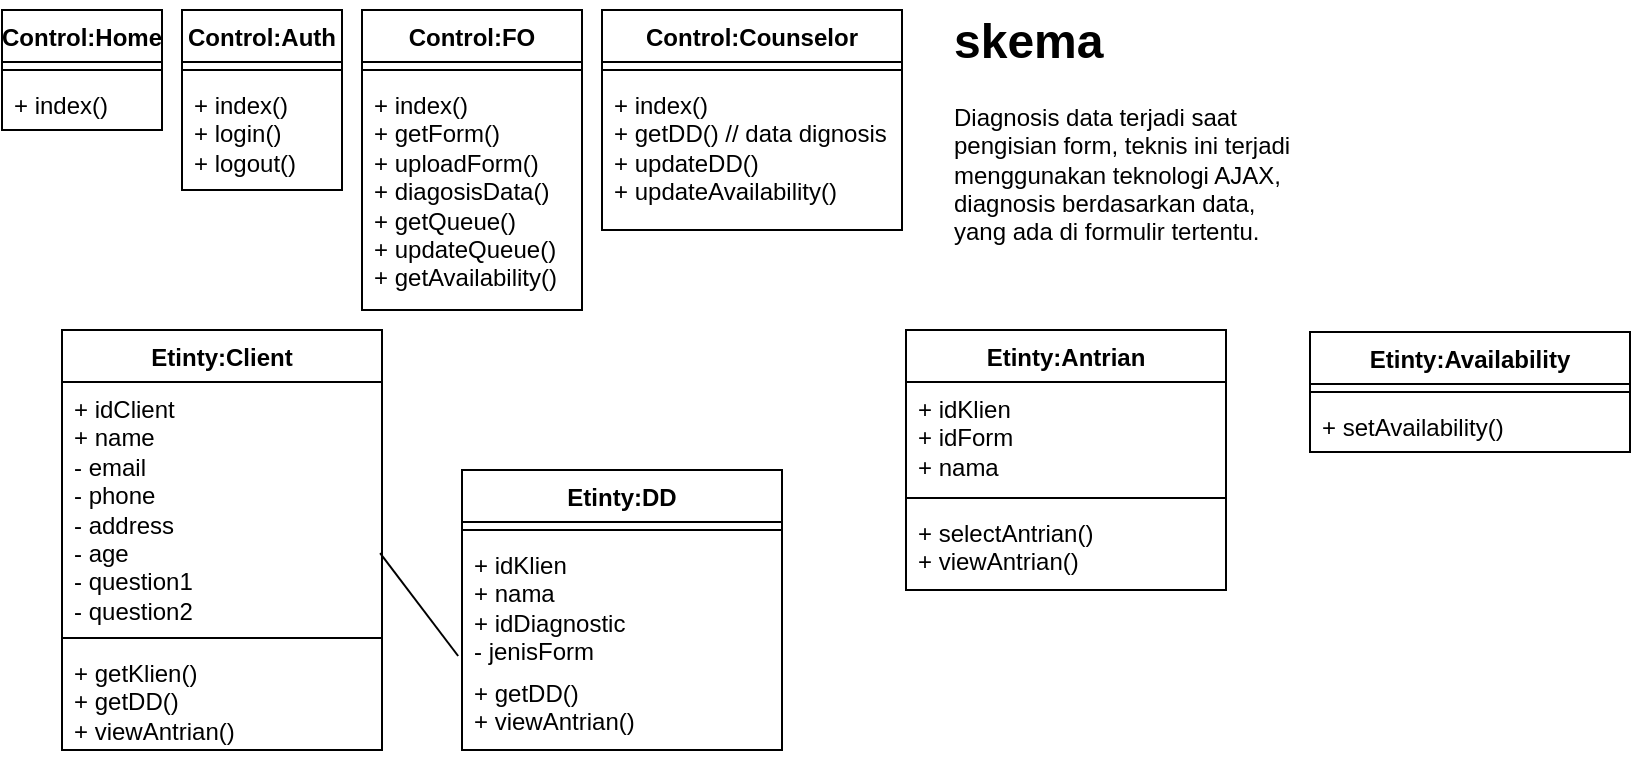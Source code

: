 <mxfile version="24.8.9">
  <diagram name="Page-1" id="KMwcI6bS_wRoA6phkeQ-">
    <mxGraphModel dx="880" dy="468" grid="1" gridSize="10" guides="1" tooltips="1" connect="1" arrows="1" fold="1" page="1" pageScale="1" pageWidth="850" pageHeight="1100" math="0" shadow="0">
      <root>
        <mxCell id="0" />
        <mxCell id="1" parent="0" />
        <mxCell id="JW8OHUgVRJeFFy1cACJR-1" value="Etinty:Client" style="swimlane;fontStyle=1;align=center;verticalAlign=top;childLayout=stackLayout;horizontal=1;startSize=26;horizontalStack=0;resizeParent=1;resizeParentMax=0;resizeLast=0;collapsible=1;marginBottom=0;whiteSpace=wrap;html=1;" parent="1" vertex="1">
          <mxGeometry x="40" y="190" width="160" height="210" as="geometry">
            <mxRectangle x="100" y="190" width="110" height="30" as="alternateBounds" />
          </mxGeometry>
        </mxCell>
        <mxCell id="JW8OHUgVRJeFFy1cACJR-2" value="+ idClient&lt;div&gt;+ name&lt;/div&gt;&lt;div&gt;- email&lt;/div&gt;&lt;div&gt;- phone&lt;br&gt;- address&lt;br&gt;- age&lt;br&gt;&lt;/div&gt;&lt;div&gt;- question1&lt;/div&gt;&lt;div&gt;-&amp;nbsp;&lt;span style=&quot;background-color: initial;&quot;&gt;question2&lt;/span&gt;&lt;/div&gt;" style="text;strokeColor=none;fillColor=none;align=left;verticalAlign=top;spacingLeft=4;spacingRight=4;overflow=hidden;rotatable=0;points=[[0,0.5],[1,0.5]];portConstraint=eastwest;whiteSpace=wrap;html=1;" parent="JW8OHUgVRJeFFy1cACJR-1" vertex="1">
          <mxGeometry y="26" width="160" height="124" as="geometry" />
        </mxCell>
        <mxCell id="JW8OHUgVRJeFFy1cACJR-3" value="" style="line;strokeWidth=1;fillColor=none;align=left;verticalAlign=middle;spacingTop=-1;spacingLeft=3;spacingRight=3;rotatable=0;labelPosition=right;points=[];portConstraint=eastwest;strokeColor=inherit;" parent="JW8OHUgVRJeFFy1cACJR-1" vertex="1">
          <mxGeometry y="150" width="160" height="8" as="geometry" />
        </mxCell>
        <mxCell id="JW8OHUgVRJeFFy1cACJR-4" value="+ getKlien()&lt;br&gt;+ getDD()&lt;br&gt;+ viewAntrian()" style="text;strokeColor=none;fillColor=none;align=left;verticalAlign=top;spacingLeft=4;spacingRight=4;overflow=hidden;rotatable=0;points=[[0,0.5],[1,0.5]];portConstraint=eastwest;whiteSpace=wrap;html=1;" parent="JW8OHUgVRJeFFy1cACJR-1" vertex="1">
          <mxGeometry y="158" width="160" height="52" as="geometry" />
        </mxCell>
        <mxCell id="JW8OHUgVRJeFFy1cACJR-5" value="Etinty:Antrian" style="swimlane;fontStyle=1;align=center;verticalAlign=top;childLayout=stackLayout;horizontal=1;startSize=26;horizontalStack=0;resizeParent=1;resizeParentMax=0;resizeLast=0;collapsible=1;marginBottom=0;whiteSpace=wrap;html=1;" parent="1" vertex="1">
          <mxGeometry x="462" y="190" width="160" height="130" as="geometry" />
        </mxCell>
        <mxCell id="JW8OHUgVRJeFFy1cACJR-6" value="+ idKlien&lt;br&gt;+ idForm&lt;br&gt;+ nama" style="text;strokeColor=none;fillColor=none;align=left;verticalAlign=top;spacingLeft=4;spacingRight=4;overflow=hidden;rotatable=0;points=[[0,0.5],[1,0.5]];portConstraint=eastwest;whiteSpace=wrap;html=1;" parent="JW8OHUgVRJeFFy1cACJR-5" vertex="1">
          <mxGeometry y="26" width="160" height="54" as="geometry" />
        </mxCell>
        <mxCell id="JW8OHUgVRJeFFy1cACJR-7" value="" style="line;strokeWidth=1;fillColor=none;align=left;verticalAlign=middle;spacingTop=-1;spacingLeft=3;spacingRight=3;rotatable=0;labelPosition=right;points=[];portConstraint=eastwest;strokeColor=inherit;" parent="JW8OHUgVRJeFFy1cACJR-5" vertex="1">
          <mxGeometry y="80" width="160" height="8" as="geometry" />
        </mxCell>
        <mxCell id="JW8OHUgVRJeFFy1cACJR-8" value="+ selectAntrian()&lt;br&gt;+ viewAntrian()" style="text;strokeColor=none;fillColor=none;align=left;verticalAlign=top;spacingLeft=4;spacingRight=4;overflow=hidden;rotatable=0;points=[[0,0.5],[1,0.5]];portConstraint=eastwest;whiteSpace=wrap;html=1;" parent="JW8OHUgVRJeFFy1cACJR-5" vertex="1">
          <mxGeometry y="88" width="160" height="42" as="geometry" />
        </mxCell>
        <mxCell id="JW8OHUgVRJeFFy1cACJR-13" value="Control:FO" style="swimlane;fontStyle=1;align=center;verticalAlign=top;childLayout=stackLayout;horizontal=1;startSize=26;horizontalStack=0;resizeParent=1;resizeParentMax=0;resizeLast=0;collapsible=1;marginBottom=0;whiteSpace=wrap;html=1;" parent="1" vertex="1">
          <mxGeometry x="190" y="30" width="110" height="150" as="geometry" />
        </mxCell>
        <mxCell id="JW8OHUgVRJeFFy1cACJR-14" value="" style="line;strokeWidth=1;fillColor=none;align=left;verticalAlign=middle;spacingTop=-1;spacingLeft=3;spacingRight=3;rotatable=0;labelPosition=right;points=[];portConstraint=eastwest;strokeColor=inherit;" parent="JW8OHUgVRJeFFy1cACJR-13" vertex="1">
          <mxGeometry y="26" width="110" height="8" as="geometry" />
        </mxCell>
        <mxCell id="JW8OHUgVRJeFFy1cACJR-15" value="+ index()&amp;nbsp;&lt;br&gt;+ getForm()&amp;nbsp;&lt;div&gt;+ uploadForm()&lt;/div&gt;&lt;div&gt;+ diagosisData()&lt;br&gt;+ getQueue()&lt;br&gt;+ updateQueue()&lt;/div&gt;&lt;div&gt;+ getAvailability()&lt;/div&gt;" style="text;strokeColor=none;fillColor=none;align=left;verticalAlign=top;spacingLeft=4;spacingRight=4;overflow=hidden;rotatable=0;points=[[0,0.5],[1,0.5]];portConstraint=eastwest;whiteSpace=wrap;html=1;" parent="JW8OHUgVRJeFFy1cACJR-13" vertex="1">
          <mxGeometry y="34" width="110" height="116" as="geometry" />
        </mxCell>
        <mxCell id="JW8OHUgVRJeFFy1cACJR-16" value="Etinty:DD" style="swimlane;fontStyle=1;align=center;verticalAlign=top;childLayout=stackLayout;horizontal=1;startSize=26;horizontalStack=0;resizeParent=1;resizeParentMax=0;resizeLast=0;collapsible=1;marginBottom=0;whiteSpace=wrap;html=1;" parent="1" vertex="1">
          <mxGeometry x="240" y="260" width="160" height="140" as="geometry" />
        </mxCell>
        <mxCell id="JW8OHUgVRJeFFy1cACJR-18" value="" style="line;strokeWidth=1;fillColor=none;align=left;verticalAlign=middle;spacingTop=-1;spacingLeft=3;spacingRight=3;rotatable=0;labelPosition=right;points=[];portConstraint=eastwest;strokeColor=inherit;" parent="JW8OHUgVRJeFFy1cACJR-16" vertex="1">
          <mxGeometry y="26" width="160" height="8" as="geometry" />
        </mxCell>
        <mxCell id="JW8OHUgVRJeFFy1cACJR-17" value="+ idKlien&lt;br&gt;+ nama&lt;br&gt;+ idDiagnostic&lt;br&gt;- jenisForm&lt;br&gt;- waktuMengisiForm" style="text;strokeColor=none;fillColor=none;align=left;verticalAlign=top;spacingLeft=4;spacingRight=4;overflow=hidden;rotatable=0;points=[[0,0.5],[1,0.5]];portConstraint=eastwest;whiteSpace=wrap;html=1;" parent="JW8OHUgVRJeFFy1cACJR-16" vertex="1">
          <mxGeometry y="34" width="160" height="64" as="geometry" />
        </mxCell>
        <mxCell id="JW8OHUgVRJeFFy1cACJR-19" value="+ getDD()&lt;br&gt;+ viewAntrian()&amp;nbsp;" style="text;strokeColor=none;fillColor=none;align=left;verticalAlign=top;spacingLeft=4;spacingRight=4;overflow=hidden;rotatable=0;points=[[0,0.5],[1,0.5]];portConstraint=eastwest;whiteSpace=wrap;html=1;" parent="JW8OHUgVRJeFFy1cACJR-16" vertex="1">
          <mxGeometry y="98" width="160" height="42" as="geometry" />
        </mxCell>
        <mxCell id="JW8OHUgVRJeFFy1cACJR-20" value="Etinty:Availability" style="swimlane;fontStyle=1;align=center;verticalAlign=top;childLayout=stackLayout;horizontal=1;startSize=26;horizontalStack=0;resizeParent=1;resizeParentMax=0;resizeLast=0;collapsible=1;marginBottom=0;whiteSpace=wrap;html=1;" parent="1" vertex="1">
          <mxGeometry x="664" y="191" width="160" height="60" as="geometry" />
        </mxCell>
        <mxCell id="JW8OHUgVRJeFFy1cACJR-22" value="" style="line;strokeWidth=1;fillColor=none;align=left;verticalAlign=middle;spacingTop=-1;spacingLeft=3;spacingRight=3;rotatable=0;labelPosition=right;points=[];portConstraint=eastwest;strokeColor=inherit;" parent="JW8OHUgVRJeFFy1cACJR-20" vertex="1">
          <mxGeometry y="26" width="160" height="8" as="geometry" />
        </mxCell>
        <mxCell id="JW8OHUgVRJeFFy1cACJR-23" value="+ setAvailability()" style="text;strokeColor=none;fillColor=none;align=left;verticalAlign=top;spacingLeft=4;spacingRight=4;overflow=hidden;rotatable=0;points=[[0,0.5],[1,0.5]];portConstraint=eastwest;whiteSpace=wrap;html=1;" parent="JW8OHUgVRJeFFy1cACJR-20" vertex="1">
          <mxGeometry y="34" width="160" height="26" as="geometry" />
        </mxCell>
        <mxCell id="i3VzfphMCQXfi6lSR8sE-1" value="" style="endArrow=none;html=1;rounded=0;entryX=0.994;entryY=0.69;entryDx=0;entryDy=0;entryPerimeter=0;exitX=-0.012;exitY=0.922;exitDx=0;exitDy=0;exitPerimeter=0;" parent="1" source="JW8OHUgVRJeFFy1cACJR-17" target="JW8OHUgVRJeFFy1cACJR-2" edge="1">
          <mxGeometry width="50" height="50" relative="1" as="geometry">
            <mxPoint x="400" y="260" as="sourcePoint" />
            <mxPoint x="450" y="210" as="targetPoint" />
          </mxGeometry>
        </mxCell>
        <mxCell id="1QGbozXHraVmk9afBFof-5" value="Control:Auth" style="swimlane;fontStyle=1;align=center;verticalAlign=top;childLayout=stackLayout;horizontal=1;startSize=26;horizontalStack=0;resizeParent=1;resizeParentMax=0;resizeLast=0;collapsible=1;marginBottom=0;whiteSpace=wrap;html=1;" parent="1" vertex="1">
          <mxGeometry x="100" y="30" width="80" height="90" as="geometry" />
        </mxCell>
        <mxCell id="1QGbozXHraVmk9afBFof-6" value="" style="line;strokeWidth=1;fillColor=none;align=left;verticalAlign=middle;spacingTop=-1;spacingLeft=3;spacingRight=3;rotatable=0;labelPosition=right;points=[];portConstraint=eastwest;strokeColor=inherit;" parent="1QGbozXHraVmk9afBFof-5" vertex="1">
          <mxGeometry y="26" width="80" height="8" as="geometry" />
        </mxCell>
        <mxCell id="1QGbozXHraVmk9afBFof-7" value="+ index()&lt;div&gt;+ login()&lt;br&gt;&lt;div&gt;+ logout()&lt;/div&gt;&lt;/div&gt;" style="text;strokeColor=none;fillColor=none;align=left;verticalAlign=top;spacingLeft=4;spacingRight=4;overflow=hidden;rotatable=0;points=[[0,0.5],[1,0.5]];portConstraint=eastwest;whiteSpace=wrap;html=1;" parent="1QGbozXHraVmk9afBFof-5" vertex="1">
          <mxGeometry y="34" width="80" height="56" as="geometry" />
        </mxCell>
        <mxCell id="aHumnUk_EUE7L_vE3pF2-3" value="Control:Counselor" style="swimlane;fontStyle=1;align=center;verticalAlign=top;childLayout=stackLayout;horizontal=1;startSize=26;horizontalStack=0;resizeParent=1;resizeParentMax=0;resizeLast=0;collapsible=1;marginBottom=0;whiteSpace=wrap;html=1;" vertex="1" parent="1">
          <mxGeometry x="310" y="30" width="150" height="110" as="geometry" />
        </mxCell>
        <mxCell id="aHumnUk_EUE7L_vE3pF2-4" value="" style="line;strokeWidth=1;fillColor=none;align=left;verticalAlign=middle;spacingTop=-1;spacingLeft=3;spacingRight=3;rotatable=0;labelPosition=right;points=[];portConstraint=eastwest;strokeColor=inherit;" vertex="1" parent="aHumnUk_EUE7L_vE3pF2-3">
          <mxGeometry y="26" width="150" height="8" as="geometry" />
        </mxCell>
        <mxCell id="aHumnUk_EUE7L_vE3pF2-5" value="+ index()&amp;nbsp;&lt;br&gt;+ getDD() // data dignosis&lt;div&gt;+ updateDD()&amp;nbsp;&lt;div&gt;+ updateAvailability()&lt;/div&gt;&lt;/div&gt;" style="text;strokeColor=none;fillColor=none;align=left;verticalAlign=top;spacingLeft=4;spacingRight=4;overflow=hidden;rotatable=0;points=[[0,0.5],[1,0.5]];portConstraint=eastwest;whiteSpace=wrap;html=1;" vertex="1" parent="aHumnUk_EUE7L_vE3pF2-3">
          <mxGeometry y="34" width="150" height="76" as="geometry" />
        </mxCell>
        <mxCell id="aHumnUk_EUE7L_vE3pF2-6" value="Control:Home" style="swimlane;fontStyle=1;align=center;verticalAlign=top;childLayout=stackLayout;horizontal=1;startSize=26;horizontalStack=0;resizeParent=1;resizeParentMax=0;resizeLast=0;collapsible=1;marginBottom=0;whiteSpace=wrap;html=1;" vertex="1" parent="1">
          <mxGeometry x="10" y="30" width="80" height="60" as="geometry" />
        </mxCell>
        <mxCell id="aHumnUk_EUE7L_vE3pF2-7" value="" style="line;strokeWidth=1;fillColor=none;align=left;verticalAlign=middle;spacingTop=-1;spacingLeft=3;spacingRight=3;rotatable=0;labelPosition=right;points=[];portConstraint=eastwest;strokeColor=inherit;" vertex="1" parent="aHumnUk_EUE7L_vE3pF2-6">
          <mxGeometry y="26" width="80" height="8" as="geometry" />
        </mxCell>
        <mxCell id="aHumnUk_EUE7L_vE3pF2-8" value="+ index()" style="text;strokeColor=none;fillColor=none;align=left;verticalAlign=top;spacingLeft=4;spacingRight=4;overflow=hidden;rotatable=0;points=[[0,0.5],[1,0.5]];portConstraint=eastwest;whiteSpace=wrap;html=1;" vertex="1" parent="aHumnUk_EUE7L_vE3pF2-6">
          <mxGeometry y="34" width="80" height="26" as="geometry" />
        </mxCell>
        <mxCell id="aHumnUk_EUE7L_vE3pF2-9" value="&lt;h1 style=&quot;margin-top: 0px;&quot;&gt;&lt;font&gt;skema&lt;/font&gt;&lt;/h1&gt;&lt;div&gt;&lt;font&gt;Diagnosis data terjadi saat pengisian form, teknis ini terjadi&lt;/font&gt;&lt;/div&gt;&lt;div&gt;&lt;font&gt;menggunakan teknologi AJAX,&amp;nbsp;&lt;/font&gt;&lt;/div&gt;&lt;div&gt;&lt;font&gt;diagnosis berdasarkan data, yang ada di formulir tertentu.&lt;/font&gt;&lt;/div&gt;" style="text;html=1;whiteSpace=wrap;overflow=hidden;rounded=0;" vertex="1" parent="1">
          <mxGeometry x="484" y="25" width="180" height="145" as="geometry" />
        </mxCell>
      </root>
    </mxGraphModel>
  </diagram>
</mxfile>
